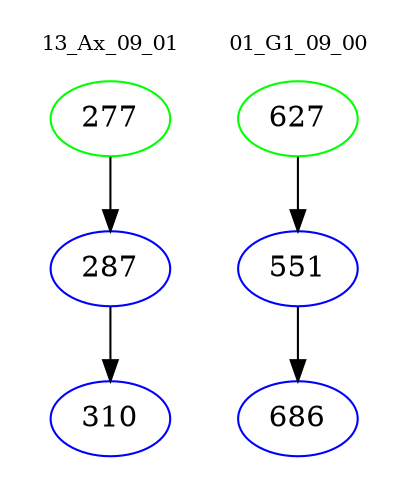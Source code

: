 digraph{
subgraph cluster_0 {
color = white
label = "13_Ax_09_01";
fontsize=10;
T0_277 [label="277", color="green"]
T0_277 -> T0_287 [color="black"]
T0_287 [label="287", color="blue"]
T0_287 -> T0_310 [color="black"]
T0_310 [label="310", color="blue"]
}
subgraph cluster_1 {
color = white
label = "01_G1_09_00";
fontsize=10;
T1_627 [label="627", color="green"]
T1_627 -> T1_551 [color="black"]
T1_551 [label="551", color="blue"]
T1_551 -> T1_686 [color="black"]
T1_686 [label="686", color="blue"]
}
}
